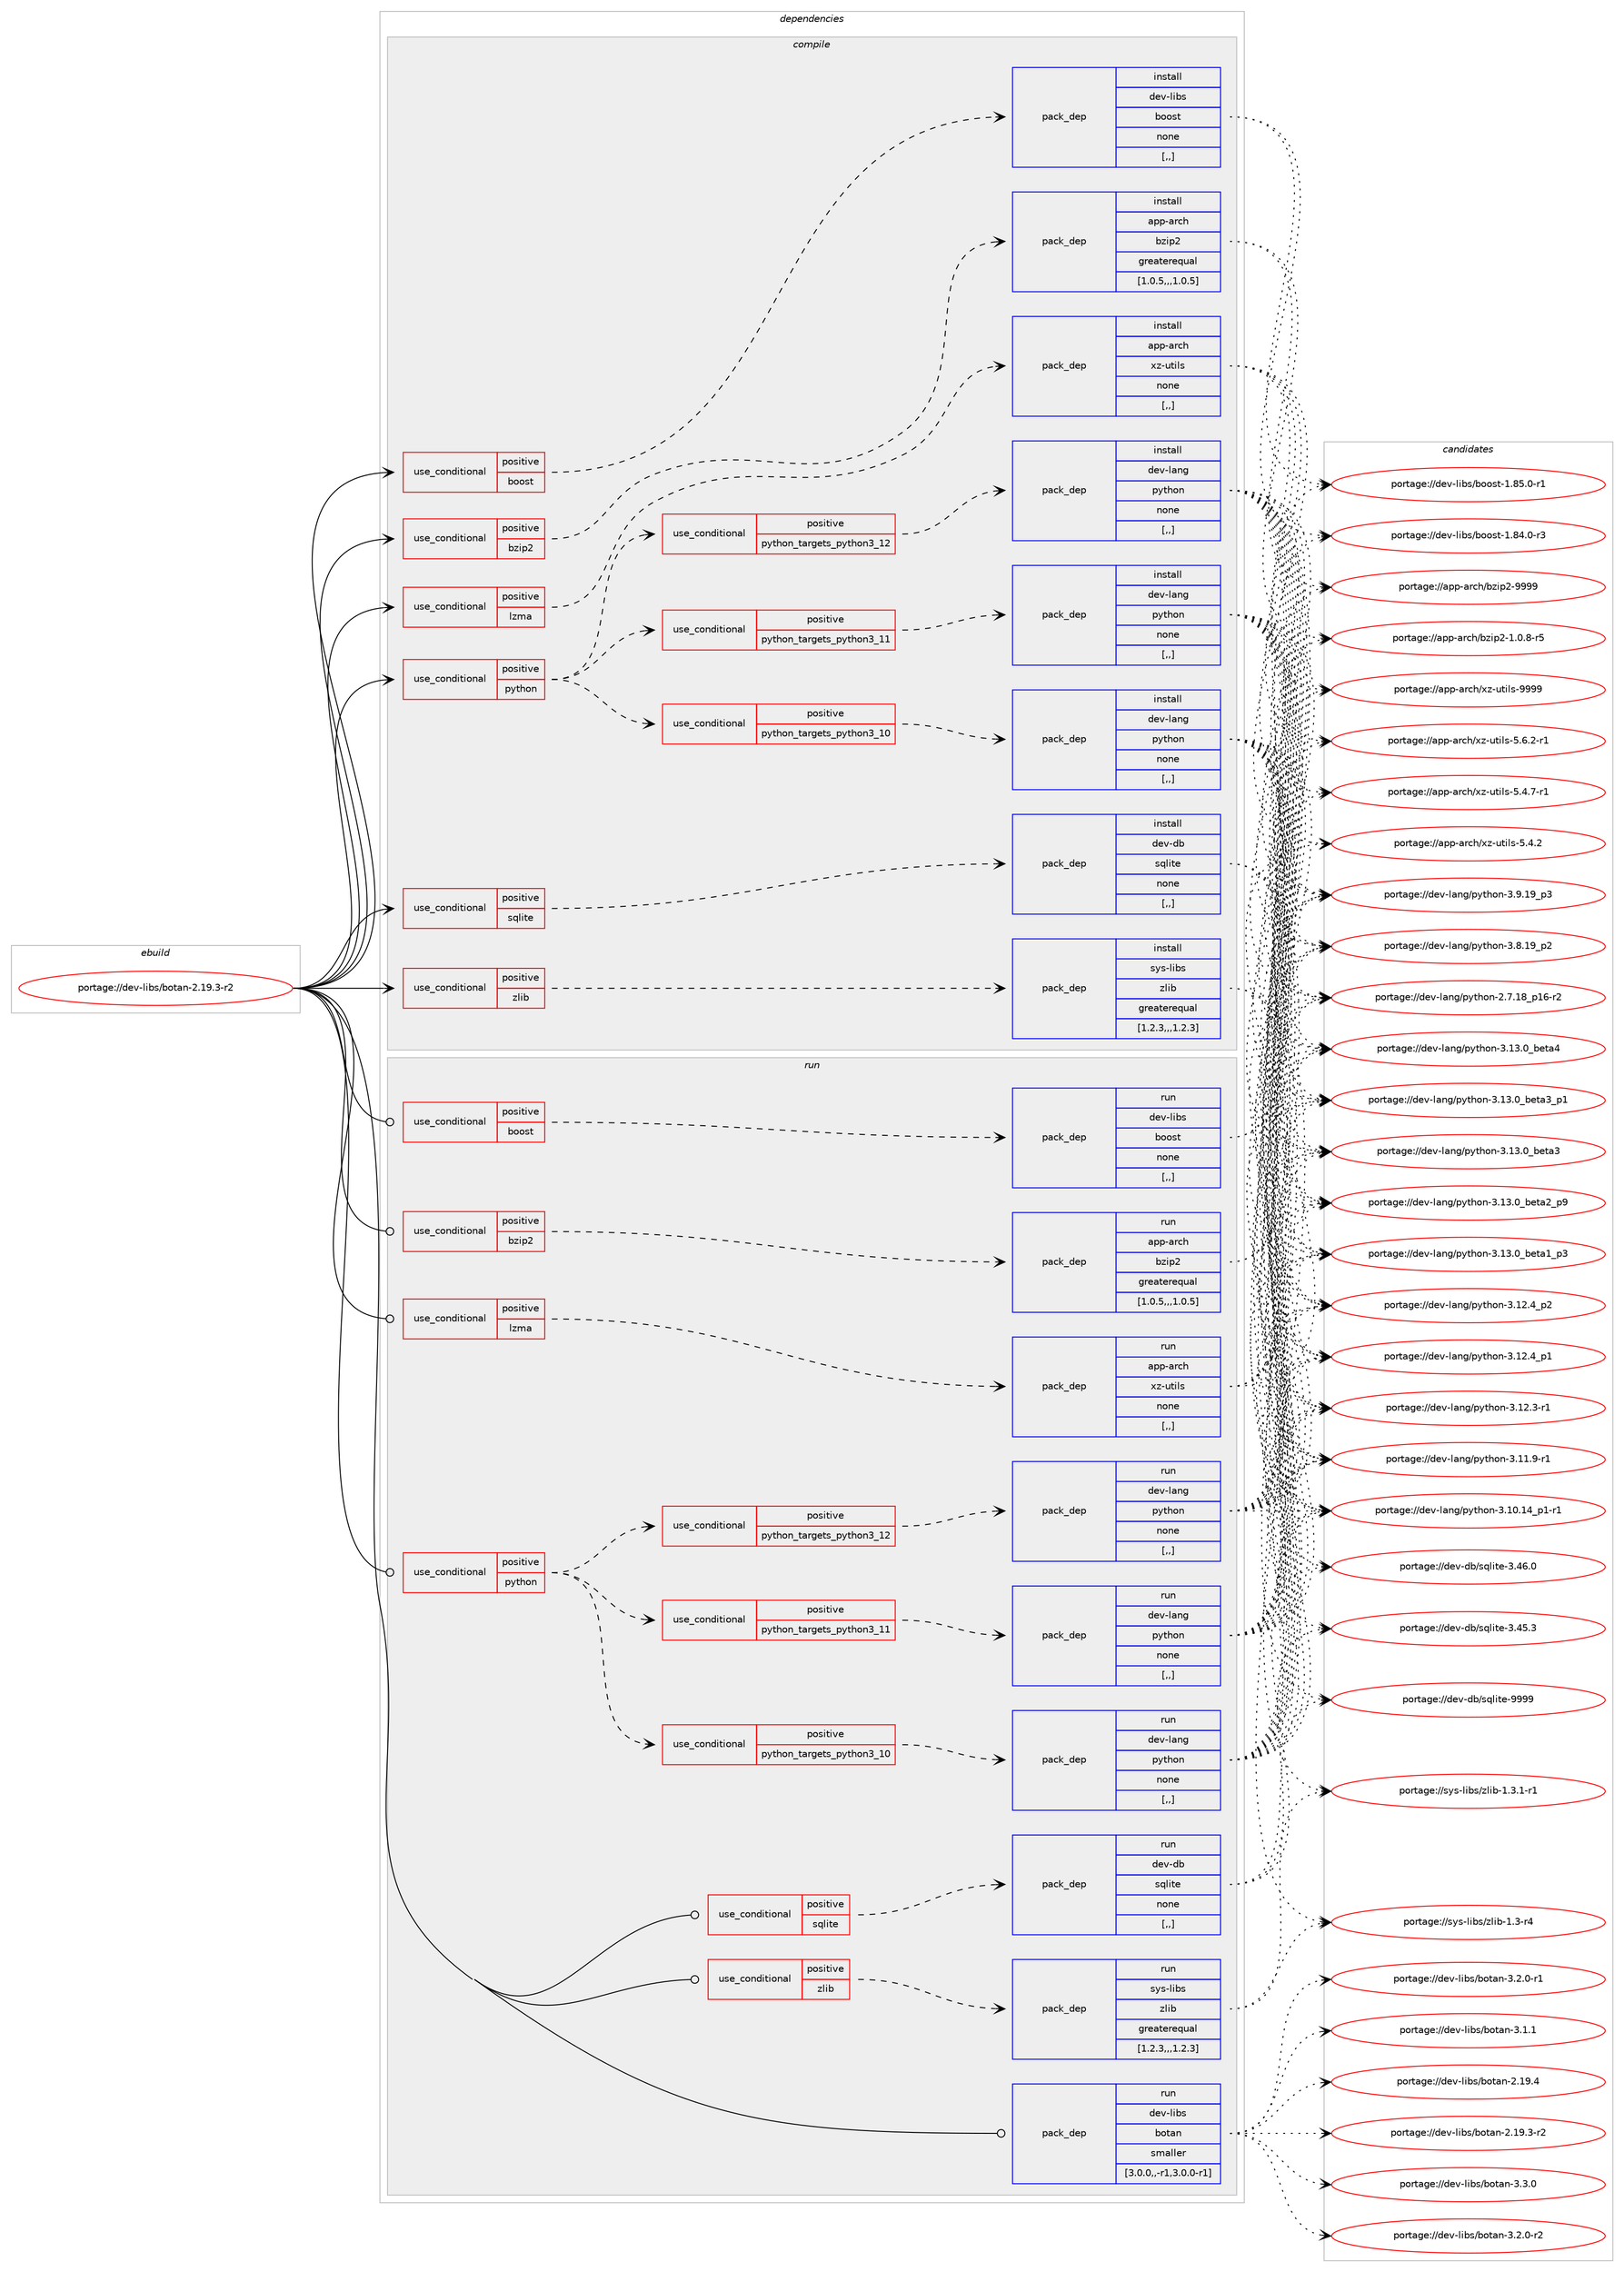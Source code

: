 digraph prolog {

# *************
# Graph options
# *************

newrank=true;
concentrate=true;
compound=true;
graph [rankdir=LR,fontname=Helvetica,fontsize=10,ranksep=1.5];#, ranksep=2.5, nodesep=0.2];
edge  [arrowhead=vee];
node  [fontname=Helvetica,fontsize=10];

# **********
# The ebuild
# **********

subgraph cluster_leftcol {
color=gray;
label=<<i>ebuild</i>>;
id [label="portage://dev-libs/botan-2.19.3-r2", color=red, width=4, href="../dev-libs/botan-2.19.3-r2.svg"];
}

# ****************
# The dependencies
# ****************

subgraph cluster_midcol {
color=gray;
label=<<i>dependencies</i>>;
subgraph cluster_compile {
fillcolor="#eeeeee";
style=filled;
label=<<i>compile</i>>;
subgraph cond26027 {
dependency107268 [label=<<TABLE BORDER="0" CELLBORDER="1" CELLSPACING="0" CELLPADDING="4"><TR><TD ROWSPAN="3" CELLPADDING="10">use_conditional</TD></TR><TR><TD>positive</TD></TR><TR><TD>boost</TD></TR></TABLE>>, shape=none, color=red];
subgraph pack80089 {
dependency107269 [label=<<TABLE BORDER="0" CELLBORDER="1" CELLSPACING="0" CELLPADDING="4" WIDTH="220"><TR><TD ROWSPAN="6" CELLPADDING="30">pack_dep</TD></TR><TR><TD WIDTH="110">install</TD></TR><TR><TD>dev-libs</TD></TR><TR><TD>boost</TD></TR><TR><TD>none</TD></TR><TR><TD>[,,]</TD></TR></TABLE>>, shape=none, color=blue];
}
dependency107268:e -> dependency107269:w [weight=20,style="dashed",arrowhead="vee"];
}
id:e -> dependency107268:w [weight=20,style="solid",arrowhead="vee"];
subgraph cond26028 {
dependency107270 [label=<<TABLE BORDER="0" CELLBORDER="1" CELLSPACING="0" CELLPADDING="4"><TR><TD ROWSPAN="3" CELLPADDING="10">use_conditional</TD></TR><TR><TD>positive</TD></TR><TR><TD>bzip2</TD></TR></TABLE>>, shape=none, color=red];
subgraph pack80090 {
dependency107271 [label=<<TABLE BORDER="0" CELLBORDER="1" CELLSPACING="0" CELLPADDING="4" WIDTH="220"><TR><TD ROWSPAN="6" CELLPADDING="30">pack_dep</TD></TR><TR><TD WIDTH="110">install</TD></TR><TR><TD>app-arch</TD></TR><TR><TD>bzip2</TD></TR><TR><TD>greaterequal</TD></TR><TR><TD>[1.0.5,,,1.0.5]</TD></TR></TABLE>>, shape=none, color=blue];
}
dependency107270:e -> dependency107271:w [weight=20,style="dashed",arrowhead="vee"];
}
id:e -> dependency107270:w [weight=20,style="solid",arrowhead="vee"];
subgraph cond26029 {
dependency107272 [label=<<TABLE BORDER="0" CELLBORDER="1" CELLSPACING="0" CELLPADDING="4"><TR><TD ROWSPAN="3" CELLPADDING="10">use_conditional</TD></TR><TR><TD>positive</TD></TR><TR><TD>lzma</TD></TR></TABLE>>, shape=none, color=red];
subgraph pack80091 {
dependency107273 [label=<<TABLE BORDER="0" CELLBORDER="1" CELLSPACING="0" CELLPADDING="4" WIDTH="220"><TR><TD ROWSPAN="6" CELLPADDING="30">pack_dep</TD></TR><TR><TD WIDTH="110">install</TD></TR><TR><TD>app-arch</TD></TR><TR><TD>xz-utils</TD></TR><TR><TD>none</TD></TR><TR><TD>[,,]</TD></TR></TABLE>>, shape=none, color=blue];
}
dependency107272:e -> dependency107273:w [weight=20,style="dashed",arrowhead="vee"];
}
id:e -> dependency107272:w [weight=20,style="solid",arrowhead="vee"];
subgraph cond26030 {
dependency107274 [label=<<TABLE BORDER="0" CELLBORDER="1" CELLSPACING="0" CELLPADDING="4"><TR><TD ROWSPAN="3" CELLPADDING="10">use_conditional</TD></TR><TR><TD>positive</TD></TR><TR><TD>python</TD></TR></TABLE>>, shape=none, color=red];
subgraph cond26031 {
dependency107275 [label=<<TABLE BORDER="0" CELLBORDER="1" CELLSPACING="0" CELLPADDING="4"><TR><TD ROWSPAN="3" CELLPADDING="10">use_conditional</TD></TR><TR><TD>positive</TD></TR><TR><TD>python_targets_python3_10</TD></TR></TABLE>>, shape=none, color=red];
subgraph pack80092 {
dependency107276 [label=<<TABLE BORDER="0" CELLBORDER="1" CELLSPACING="0" CELLPADDING="4" WIDTH="220"><TR><TD ROWSPAN="6" CELLPADDING="30">pack_dep</TD></TR><TR><TD WIDTH="110">install</TD></TR><TR><TD>dev-lang</TD></TR><TR><TD>python</TD></TR><TR><TD>none</TD></TR><TR><TD>[,,]</TD></TR></TABLE>>, shape=none, color=blue];
}
dependency107275:e -> dependency107276:w [weight=20,style="dashed",arrowhead="vee"];
}
dependency107274:e -> dependency107275:w [weight=20,style="dashed",arrowhead="vee"];
subgraph cond26032 {
dependency107277 [label=<<TABLE BORDER="0" CELLBORDER="1" CELLSPACING="0" CELLPADDING="4"><TR><TD ROWSPAN="3" CELLPADDING="10">use_conditional</TD></TR><TR><TD>positive</TD></TR><TR><TD>python_targets_python3_11</TD></TR></TABLE>>, shape=none, color=red];
subgraph pack80093 {
dependency107278 [label=<<TABLE BORDER="0" CELLBORDER="1" CELLSPACING="0" CELLPADDING="4" WIDTH="220"><TR><TD ROWSPAN="6" CELLPADDING="30">pack_dep</TD></TR><TR><TD WIDTH="110">install</TD></TR><TR><TD>dev-lang</TD></TR><TR><TD>python</TD></TR><TR><TD>none</TD></TR><TR><TD>[,,]</TD></TR></TABLE>>, shape=none, color=blue];
}
dependency107277:e -> dependency107278:w [weight=20,style="dashed",arrowhead="vee"];
}
dependency107274:e -> dependency107277:w [weight=20,style="dashed",arrowhead="vee"];
subgraph cond26033 {
dependency107279 [label=<<TABLE BORDER="0" CELLBORDER="1" CELLSPACING="0" CELLPADDING="4"><TR><TD ROWSPAN="3" CELLPADDING="10">use_conditional</TD></TR><TR><TD>positive</TD></TR><TR><TD>python_targets_python3_12</TD></TR></TABLE>>, shape=none, color=red];
subgraph pack80094 {
dependency107280 [label=<<TABLE BORDER="0" CELLBORDER="1" CELLSPACING="0" CELLPADDING="4" WIDTH="220"><TR><TD ROWSPAN="6" CELLPADDING="30">pack_dep</TD></TR><TR><TD WIDTH="110">install</TD></TR><TR><TD>dev-lang</TD></TR><TR><TD>python</TD></TR><TR><TD>none</TD></TR><TR><TD>[,,]</TD></TR></TABLE>>, shape=none, color=blue];
}
dependency107279:e -> dependency107280:w [weight=20,style="dashed",arrowhead="vee"];
}
dependency107274:e -> dependency107279:w [weight=20,style="dashed",arrowhead="vee"];
}
id:e -> dependency107274:w [weight=20,style="solid",arrowhead="vee"];
subgraph cond26034 {
dependency107281 [label=<<TABLE BORDER="0" CELLBORDER="1" CELLSPACING="0" CELLPADDING="4"><TR><TD ROWSPAN="3" CELLPADDING="10">use_conditional</TD></TR><TR><TD>positive</TD></TR><TR><TD>sqlite</TD></TR></TABLE>>, shape=none, color=red];
subgraph pack80095 {
dependency107282 [label=<<TABLE BORDER="0" CELLBORDER="1" CELLSPACING="0" CELLPADDING="4" WIDTH="220"><TR><TD ROWSPAN="6" CELLPADDING="30">pack_dep</TD></TR><TR><TD WIDTH="110">install</TD></TR><TR><TD>dev-db</TD></TR><TR><TD>sqlite</TD></TR><TR><TD>none</TD></TR><TR><TD>[,,]</TD></TR></TABLE>>, shape=none, color=blue];
}
dependency107281:e -> dependency107282:w [weight=20,style="dashed",arrowhead="vee"];
}
id:e -> dependency107281:w [weight=20,style="solid",arrowhead="vee"];
subgraph cond26035 {
dependency107283 [label=<<TABLE BORDER="0" CELLBORDER="1" CELLSPACING="0" CELLPADDING="4"><TR><TD ROWSPAN="3" CELLPADDING="10">use_conditional</TD></TR><TR><TD>positive</TD></TR><TR><TD>zlib</TD></TR></TABLE>>, shape=none, color=red];
subgraph pack80096 {
dependency107284 [label=<<TABLE BORDER="0" CELLBORDER="1" CELLSPACING="0" CELLPADDING="4" WIDTH="220"><TR><TD ROWSPAN="6" CELLPADDING="30">pack_dep</TD></TR><TR><TD WIDTH="110">install</TD></TR><TR><TD>sys-libs</TD></TR><TR><TD>zlib</TD></TR><TR><TD>greaterequal</TD></TR><TR><TD>[1.2.3,,,1.2.3]</TD></TR></TABLE>>, shape=none, color=blue];
}
dependency107283:e -> dependency107284:w [weight=20,style="dashed",arrowhead="vee"];
}
id:e -> dependency107283:w [weight=20,style="solid",arrowhead="vee"];
}
subgraph cluster_compileandrun {
fillcolor="#eeeeee";
style=filled;
label=<<i>compile and run</i>>;
}
subgraph cluster_run {
fillcolor="#eeeeee";
style=filled;
label=<<i>run</i>>;
subgraph cond26036 {
dependency107285 [label=<<TABLE BORDER="0" CELLBORDER="1" CELLSPACING="0" CELLPADDING="4"><TR><TD ROWSPAN="3" CELLPADDING="10">use_conditional</TD></TR><TR><TD>positive</TD></TR><TR><TD>boost</TD></TR></TABLE>>, shape=none, color=red];
subgraph pack80097 {
dependency107286 [label=<<TABLE BORDER="0" CELLBORDER="1" CELLSPACING="0" CELLPADDING="4" WIDTH="220"><TR><TD ROWSPAN="6" CELLPADDING="30">pack_dep</TD></TR><TR><TD WIDTH="110">run</TD></TR><TR><TD>dev-libs</TD></TR><TR><TD>boost</TD></TR><TR><TD>none</TD></TR><TR><TD>[,,]</TD></TR></TABLE>>, shape=none, color=blue];
}
dependency107285:e -> dependency107286:w [weight=20,style="dashed",arrowhead="vee"];
}
id:e -> dependency107285:w [weight=20,style="solid",arrowhead="odot"];
subgraph cond26037 {
dependency107287 [label=<<TABLE BORDER="0" CELLBORDER="1" CELLSPACING="0" CELLPADDING="4"><TR><TD ROWSPAN="3" CELLPADDING="10">use_conditional</TD></TR><TR><TD>positive</TD></TR><TR><TD>bzip2</TD></TR></TABLE>>, shape=none, color=red];
subgraph pack80098 {
dependency107288 [label=<<TABLE BORDER="0" CELLBORDER="1" CELLSPACING="0" CELLPADDING="4" WIDTH="220"><TR><TD ROWSPAN="6" CELLPADDING="30">pack_dep</TD></TR><TR><TD WIDTH="110">run</TD></TR><TR><TD>app-arch</TD></TR><TR><TD>bzip2</TD></TR><TR><TD>greaterequal</TD></TR><TR><TD>[1.0.5,,,1.0.5]</TD></TR></TABLE>>, shape=none, color=blue];
}
dependency107287:e -> dependency107288:w [weight=20,style="dashed",arrowhead="vee"];
}
id:e -> dependency107287:w [weight=20,style="solid",arrowhead="odot"];
subgraph cond26038 {
dependency107289 [label=<<TABLE BORDER="0" CELLBORDER="1" CELLSPACING="0" CELLPADDING="4"><TR><TD ROWSPAN="3" CELLPADDING="10">use_conditional</TD></TR><TR><TD>positive</TD></TR><TR><TD>lzma</TD></TR></TABLE>>, shape=none, color=red];
subgraph pack80099 {
dependency107290 [label=<<TABLE BORDER="0" CELLBORDER="1" CELLSPACING="0" CELLPADDING="4" WIDTH="220"><TR><TD ROWSPAN="6" CELLPADDING="30">pack_dep</TD></TR><TR><TD WIDTH="110">run</TD></TR><TR><TD>app-arch</TD></TR><TR><TD>xz-utils</TD></TR><TR><TD>none</TD></TR><TR><TD>[,,]</TD></TR></TABLE>>, shape=none, color=blue];
}
dependency107289:e -> dependency107290:w [weight=20,style="dashed",arrowhead="vee"];
}
id:e -> dependency107289:w [weight=20,style="solid",arrowhead="odot"];
subgraph cond26039 {
dependency107291 [label=<<TABLE BORDER="0" CELLBORDER="1" CELLSPACING="0" CELLPADDING="4"><TR><TD ROWSPAN="3" CELLPADDING="10">use_conditional</TD></TR><TR><TD>positive</TD></TR><TR><TD>python</TD></TR></TABLE>>, shape=none, color=red];
subgraph cond26040 {
dependency107292 [label=<<TABLE BORDER="0" CELLBORDER="1" CELLSPACING="0" CELLPADDING="4"><TR><TD ROWSPAN="3" CELLPADDING="10">use_conditional</TD></TR><TR><TD>positive</TD></TR><TR><TD>python_targets_python3_10</TD></TR></TABLE>>, shape=none, color=red];
subgraph pack80100 {
dependency107293 [label=<<TABLE BORDER="0" CELLBORDER="1" CELLSPACING="0" CELLPADDING="4" WIDTH="220"><TR><TD ROWSPAN="6" CELLPADDING="30">pack_dep</TD></TR><TR><TD WIDTH="110">run</TD></TR><TR><TD>dev-lang</TD></TR><TR><TD>python</TD></TR><TR><TD>none</TD></TR><TR><TD>[,,]</TD></TR></TABLE>>, shape=none, color=blue];
}
dependency107292:e -> dependency107293:w [weight=20,style="dashed",arrowhead="vee"];
}
dependency107291:e -> dependency107292:w [weight=20,style="dashed",arrowhead="vee"];
subgraph cond26041 {
dependency107294 [label=<<TABLE BORDER="0" CELLBORDER="1" CELLSPACING="0" CELLPADDING="4"><TR><TD ROWSPAN="3" CELLPADDING="10">use_conditional</TD></TR><TR><TD>positive</TD></TR><TR><TD>python_targets_python3_11</TD></TR></TABLE>>, shape=none, color=red];
subgraph pack80101 {
dependency107295 [label=<<TABLE BORDER="0" CELLBORDER="1" CELLSPACING="0" CELLPADDING="4" WIDTH="220"><TR><TD ROWSPAN="6" CELLPADDING="30">pack_dep</TD></TR><TR><TD WIDTH="110">run</TD></TR><TR><TD>dev-lang</TD></TR><TR><TD>python</TD></TR><TR><TD>none</TD></TR><TR><TD>[,,]</TD></TR></TABLE>>, shape=none, color=blue];
}
dependency107294:e -> dependency107295:w [weight=20,style="dashed",arrowhead="vee"];
}
dependency107291:e -> dependency107294:w [weight=20,style="dashed",arrowhead="vee"];
subgraph cond26042 {
dependency107296 [label=<<TABLE BORDER="0" CELLBORDER="1" CELLSPACING="0" CELLPADDING="4"><TR><TD ROWSPAN="3" CELLPADDING="10">use_conditional</TD></TR><TR><TD>positive</TD></TR><TR><TD>python_targets_python3_12</TD></TR></TABLE>>, shape=none, color=red];
subgraph pack80102 {
dependency107297 [label=<<TABLE BORDER="0" CELLBORDER="1" CELLSPACING="0" CELLPADDING="4" WIDTH="220"><TR><TD ROWSPAN="6" CELLPADDING="30">pack_dep</TD></TR><TR><TD WIDTH="110">run</TD></TR><TR><TD>dev-lang</TD></TR><TR><TD>python</TD></TR><TR><TD>none</TD></TR><TR><TD>[,,]</TD></TR></TABLE>>, shape=none, color=blue];
}
dependency107296:e -> dependency107297:w [weight=20,style="dashed",arrowhead="vee"];
}
dependency107291:e -> dependency107296:w [weight=20,style="dashed",arrowhead="vee"];
}
id:e -> dependency107291:w [weight=20,style="solid",arrowhead="odot"];
subgraph cond26043 {
dependency107298 [label=<<TABLE BORDER="0" CELLBORDER="1" CELLSPACING="0" CELLPADDING="4"><TR><TD ROWSPAN="3" CELLPADDING="10">use_conditional</TD></TR><TR><TD>positive</TD></TR><TR><TD>sqlite</TD></TR></TABLE>>, shape=none, color=red];
subgraph pack80103 {
dependency107299 [label=<<TABLE BORDER="0" CELLBORDER="1" CELLSPACING="0" CELLPADDING="4" WIDTH="220"><TR><TD ROWSPAN="6" CELLPADDING="30">pack_dep</TD></TR><TR><TD WIDTH="110">run</TD></TR><TR><TD>dev-db</TD></TR><TR><TD>sqlite</TD></TR><TR><TD>none</TD></TR><TR><TD>[,,]</TD></TR></TABLE>>, shape=none, color=blue];
}
dependency107298:e -> dependency107299:w [weight=20,style="dashed",arrowhead="vee"];
}
id:e -> dependency107298:w [weight=20,style="solid",arrowhead="odot"];
subgraph cond26044 {
dependency107300 [label=<<TABLE BORDER="0" CELLBORDER="1" CELLSPACING="0" CELLPADDING="4"><TR><TD ROWSPAN="3" CELLPADDING="10">use_conditional</TD></TR><TR><TD>positive</TD></TR><TR><TD>zlib</TD></TR></TABLE>>, shape=none, color=red];
subgraph pack80104 {
dependency107301 [label=<<TABLE BORDER="0" CELLBORDER="1" CELLSPACING="0" CELLPADDING="4" WIDTH="220"><TR><TD ROWSPAN="6" CELLPADDING="30">pack_dep</TD></TR><TR><TD WIDTH="110">run</TD></TR><TR><TD>sys-libs</TD></TR><TR><TD>zlib</TD></TR><TR><TD>greaterequal</TD></TR><TR><TD>[1.2.3,,,1.2.3]</TD></TR></TABLE>>, shape=none, color=blue];
}
dependency107300:e -> dependency107301:w [weight=20,style="dashed",arrowhead="vee"];
}
id:e -> dependency107300:w [weight=20,style="solid",arrowhead="odot"];
subgraph pack80105 {
dependency107302 [label=<<TABLE BORDER="0" CELLBORDER="1" CELLSPACING="0" CELLPADDING="4" WIDTH="220"><TR><TD ROWSPAN="6" CELLPADDING="30">pack_dep</TD></TR><TR><TD WIDTH="110">run</TD></TR><TR><TD>dev-libs</TD></TR><TR><TD>botan</TD></TR><TR><TD>smaller</TD></TR><TR><TD>[3.0.0,,-r1,3.0.0-r1]</TD></TR></TABLE>>, shape=none, color=blue];
}
id:e -> dependency107302:w [weight=20,style="solid",arrowhead="odot"];
}
}

# **************
# The candidates
# **************

subgraph cluster_choices {
rank=same;
color=gray;
label=<<i>candidates</i>>;

subgraph choice80089 {
color=black;
nodesep=1;
choice10010111845108105981154798111111115116454946565346484511449 [label="portage://dev-libs/boost-1.85.0-r1", color=red, width=4,href="../dev-libs/boost-1.85.0-r1.svg"];
choice10010111845108105981154798111111115116454946565246484511451 [label="portage://dev-libs/boost-1.84.0-r3", color=red, width=4,href="../dev-libs/boost-1.84.0-r3.svg"];
dependency107269:e -> choice10010111845108105981154798111111115116454946565346484511449:w [style=dotted,weight="100"];
dependency107269:e -> choice10010111845108105981154798111111115116454946565246484511451:w [style=dotted,weight="100"];
}
subgraph choice80090 {
color=black;
nodesep=1;
choice971121124597114991044798122105112504557575757 [label="portage://app-arch/bzip2-9999", color=red, width=4,href="../app-arch/bzip2-9999.svg"];
choice971121124597114991044798122105112504549464846564511453 [label="portage://app-arch/bzip2-1.0.8-r5", color=red, width=4,href="../app-arch/bzip2-1.0.8-r5.svg"];
dependency107271:e -> choice971121124597114991044798122105112504557575757:w [style=dotted,weight="100"];
dependency107271:e -> choice971121124597114991044798122105112504549464846564511453:w [style=dotted,weight="100"];
}
subgraph choice80091 {
color=black;
nodesep=1;
choice9711211245971149910447120122451171161051081154557575757 [label="portage://app-arch/xz-utils-9999", color=red, width=4,href="../app-arch/xz-utils-9999.svg"];
choice9711211245971149910447120122451171161051081154553465446504511449 [label="portage://app-arch/xz-utils-5.6.2-r1", color=red, width=4,href="../app-arch/xz-utils-5.6.2-r1.svg"];
choice9711211245971149910447120122451171161051081154553465246554511449 [label="portage://app-arch/xz-utils-5.4.7-r1", color=red, width=4,href="../app-arch/xz-utils-5.4.7-r1.svg"];
choice971121124597114991044712012245117116105108115455346524650 [label="portage://app-arch/xz-utils-5.4.2", color=red, width=4,href="../app-arch/xz-utils-5.4.2.svg"];
dependency107273:e -> choice9711211245971149910447120122451171161051081154557575757:w [style=dotted,weight="100"];
dependency107273:e -> choice9711211245971149910447120122451171161051081154553465446504511449:w [style=dotted,weight="100"];
dependency107273:e -> choice9711211245971149910447120122451171161051081154553465246554511449:w [style=dotted,weight="100"];
dependency107273:e -> choice971121124597114991044712012245117116105108115455346524650:w [style=dotted,weight="100"];
}
subgraph choice80092 {
color=black;
nodesep=1;
choice1001011184510897110103471121211161041111104551464951464895981011169752 [label="portage://dev-lang/python-3.13.0_beta4", color=red, width=4,href="../dev-lang/python-3.13.0_beta4.svg"];
choice10010111845108971101034711212111610411111045514649514648959810111697519511249 [label="portage://dev-lang/python-3.13.0_beta3_p1", color=red, width=4,href="../dev-lang/python-3.13.0_beta3_p1.svg"];
choice1001011184510897110103471121211161041111104551464951464895981011169751 [label="portage://dev-lang/python-3.13.0_beta3", color=red, width=4,href="../dev-lang/python-3.13.0_beta3.svg"];
choice10010111845108971101034711212111610411111045514649514648959810111697509511257 [label="portage://dev-lang/python-3.13.0_beta2_p9", color=red, width=4,href="../dev-lang/python-3.13.0_beta2_p9.svg"];
choice10010111845108971101034711212111610411111045514649514648959810111697499511251 [label="portage://dev-lang/python-3.13.0_beta1_p3", color=red, width=4,href="../dev-lang/python-3.13.0_beta1_p3.svg"];
choice100101118451089711010347112121116104111110455146495046529511250 [label="portage://dev-lang/python-3.12.4_p2", color=red, width=4,href="../dev-lang/python-3.12.4_p2.svg"];
choice100101118451089711010347112121116104111110455146495046529511249 [label="portage://dev-lang/python-3.12.4_p1", color=red, width=4,href="../dev-lang/python-3.12.4_p1.svg"];
choice100101118451089711010347112121116104111110455146495046514511449 [label="portage://dev-lang/python-3.12.3-r1", color=red, width=4,href="../dev-lang/python-3.12.3-r1.svg"];
choice100101118451089711010347112121116104111110455146494946574511449 [label="portage://dev-lang/python-3.11.9-r1", color=red, width=4,href="../dev-lang/python-3.11.9-r1.svg"];
choice100101118451089711010347112121116104111110455146494846495295112494511449 [label="portage://dev-lang/python-3.10.14_p1-r1", color=red, width=4,href="../dev-lang/python-3.10.14_p1-r1.svg"];
choice100101118451089711010347112121116104111110455146574649579511251 [label="portage://dev-lang/python-3.9.19_p3", color=red, width=4,href="../dev-lang/python-3.9.19_p3.svg"];
choice100101118451089711010347112121116104111110455146564649579511250 [label="portage://dev-lang/python-3.8.19_p2", color=red, width=4,href="../dev-lang/python-3.8.19_p2.svg"];
choice100101118451089711010347112121116104111110455046554649569511249544511450 [label="portage://dev-lang/python-2.7.18_p16-r2", color=red, width=4,href="../dev-lang/python-2.7.18_p16-r2.svg"];
dependency107276:e -> choice1001011184510897110103471121211161041111104551464951464895981011169752:w [style=dotted,weight="100"];
dependency107276:e -> choice10010111845108971101034711212111610411111045514649514648959810111697519511249:w [style=dotted,weight="100"];
dependency107276:e -> choice1001011184510897110103471121211161041111104551464951464895981011169751:w [style=dotted,weight="100"];
dependency107276:e -> choice10010111845108971101034711212111610411111045514649514648959810111697509511257:w [style=dotted,weight="100"];
dependency107276:e -> choice10010111845108971101034711212111610411111045514649514648959810111697499511251:w [style=dotted,weight="100"];
dependency107276:e -> choice100101118451089711010347112121116104111110455146495046529511250:w [style=dotted,weight="100"];
dependency107276:e -> choice100101118451089711010347112121116104111110455146495046529511249:w [style=dotted,weight="100"];
dependency107276:e -> choice100101118451089711010347112121116104111110455146495046514511449:w [style=dotted,weight="100"];
dependency107276:e -> choice100101118451089711010347112121116104111110455146494946574511449:w [style=dotted,weight="100"];
dependency107276:e -> choice100101118451089711010347112121116104111110455146494846495295112494511449:w [style=dotted,weight="100"];
dependency107276:e -> choice100101118451089711010347112121116104111110455146574649579511251:w [style=dotted,weight="100"];
dependency107276:e -> choice100101118451089711010347112121116104111110455146564649579511250:w [style=dotted,weight="100"];
dependency107276:e -> choice100101118451089711010347112121116104111110455046554649569511249544511450:w [style=dotted,weight="100"];
}
subgraph choice80093 {
color=black;
nodesep=1;
choice1001011184510897110103471121211161041111104551464951464895981011169752 [label="portage://dev-lang/python-3.13.0_beta4", color=red, width=4,href="../dev-lang/python-3.13.0_beta4.svg"];
choice10010111845108971101034711212111610411111045514649514648959810111697519511249 [label="portage://dev-lang/python-3.13.0_beta3_p1", color=red, width=4,href="../dev-lang/python-3.13.0_beta3_p1.svg"];
choice1001011184510897110103471121211161041111104551464951464895981011169751 [label="portage://dev-lang/python-3.13.0_beta3", color=red, width=4,href="../dev-lang/python-3.13.0_beta3.svg"];
choice10010111845108971101034711212111610411111045514649514648959810111697509511257 [label="portage://dev-lang/python-3.13.0_beta2_p9", color=red, width=4,href="../dev-lang/python-3.13.0_beta2_p9.svg"];
choice10010111845108971101034711212111610411111045514649514648959810111697499511251 [label="portage://dev-lang/python-3.13.0_beta1_p3", color=red, width=4,href="../dev-lang/python-3.13.0_beta1_p3.svg"];
choice100101118451089711010347112121116104111110455146495046529511250 [label="portage://dev-lang/python-3.12.4_p2", color=red, width=4,href="../dev-lang/python-3.12.4_p2.svg"];
choice100101118451089711010347112121116104111110455146495046529511249 [label="portage://dev-lang/python-3.12.4_p1", color=red, width=4,href="../dev-lang/python-3.12.4_p1.svg"];
choice100101118451089711010347112121116104111110455146495046514511449 [label="portage://dev-lang/python-3.12.3-r1", color=red, width=4,href="../dev-lang/python-3.12.3-r1.svg"];
choice100101118451089711010347112121116104111110455146494946574511449 [label="portage://dev-lang/python-3.11.9-r1", color=red, width=4,href="../dev-lang/python-3.11.9-r1.svg"];
choice100101118451089711010347112121116104111110455146494846495295112494511449 [label="portage://dev-lang/python-3.10.14_p1-r1", color=red, width=4,href="../dev-lang/python-3.10.14_p1-r1.svg"];
choice100101118451089711010347112121116104111110455146574649579511251 [label="portage://dev-lang/python-3.9.19_p3", color=red, width=4,href="../dev-lang/python-3.9.19_p3.svg"];
choice100101118451089711010347112121116104111110455146564649579511250 [label="portage://dev-lang/python-3.8.19_p2", color=red, width=4,href="../dev-lang/python-3.8.19_p2.svg"];
choice100101118451089711010347112121116104111110455046554649569511249544511450 [label="portage://dev-lang/python-2.7.18_p16-r2", color=red, width=4,href="../dev-lang/python-2.7.18_p16-r2.svg"];
dependency107278:e -> choice1001011184510897110103471121211161041111104551464951464895981011169752:w [style=dotted,weight="100"];
dependency107278:e -> choice10010111845108971101034711212111610411111045514649514648959810111697519511249:w [style=dotted,weight="100"];
dependency107278:e -> choice1001011184510897110103471121211161041111104551464951464895981011169751:w [style=dotted,weight="100"];
dependency107278:e -> choice10010111845108971101034711212111610411111045514649514648959810111697509511257:w [style=dotted,weight="100"];
dependency107278:e -> choice10010111845108971101034711212111610411111045514649514648959810111697499511251:w [style=dotted,weight="100"];
dependency107278:e -> choice100101118451089711010347112121116104111110455146495046529511250:w [style=dotted,weight="100"];
dependency107278:e -> choice100101118451089711010347112121116104111110455146495046529511249:w [style=dotted,weight="100"];
dependency107278:e -> choice100101118451089711010347112121116104111110455146495046514511449:w [style=dotted,weight="100"];
dependency107278:e -> choice100101118451089711010347112121116104111110455146494946574511449:w [style=dotted,weight="100"];
dependency107278:e -> choice100101118451089711010347112121116104111110455146494846495295112494511449:w [style=dotted,weight="100"];
dependency107278:e -> choice100101118451089711010347112121116104111110455146574649579511251:w [style=dotted,weight="100"];
dependency107278:e -> choice100101118451089711010347112121116104111110455146564649579511250:w [style=dotted,weight="100"];
dependency107278:e -> choice100101118451089711010347112121116104111110455046554649569511249544511450:w [style=dotted,weight="100"];
}
subgraph choice80094 {
color=black;
nodesep=1;
choice1001011184510897110103471121211161041111104551464951464895981011169752 [label="portage://dev-lang/python-3.13.0_beta4", color=red, width=4,href="../dev-lang/python-3.13.0_beta4.svg"];
choice10010111845108971101034711212111610411111045514649514648959810111697519511249 [label="portage://dev-lang/python-3.13.0_beta3_p1", color=red, width=4,href="../dev-lang/python-3.13.0_beta3_p1.svg"];
choice1001011184510897110103471121211161041111104551464951464895981011169751 [label="portage://dev-lang/python-3.13.0_beta3", color=red, width=4,href="../dev-lang/python-3.13.0_beta3.svg"];
choice10010111845108971101034711212111610411111045514649514648959810111697509511257 [label="portage://dev-lang/python-3.13.0_beta2_p9", color=red, width=4,href="../dev-lang/python-3.13.0_beta2_p9.svg"];
choice10010111845108971101034711212111610411111045514649514648959810111697499511251 [label="portage://dev-lang/python-3.13.0_beta1_p3", color=red, width=4,href="../dev-lang/python-3.13.0_beta1_p3.svg"];
choice100101118451089711010347112121116104111110455146495046529511250 [label="portage://dev-lang/python-3.12.4_p2", color=red, width=4,href="../dev-lang/python-3.12.4_p2.svg"];
choice100101118451089711010347112121116104111110455146495046529511249 [label="portage://dev-lang/python-3.12.4_p1", color=red, width=4,href="../dev-lang/python-3.12.4_p1.svg"];
choice100101118451089711010347112121116104111110455146495046514511449 [label="portage://dev-lang/python-3.12.3-r1", color=red, width=4,href="../dev-lang/python-3.12.3-r1.svg"];
choice100101118451089711010347112121116104111110455146494946574511449 [label="portage://dev-lang/python-3.11.9-r1", color=red, width=4,href="../dev-lang/python-3.11.9-r1.svg"];
choice100101118451089711010347112121116104111110455146494846495295112494511449 [label="portage://dev-lang/python-3.10.14_p1-r1", color=red, width=4,href="../dev-lang/python-3.10.14_p1-r1.svg"];
choice100101118451089711010347112121116104111110455146574649579511251 [label="portage://dev-lang/python-3.9.19_p3", color=red, width=4,href="../dev-lang/python-3.9.19_p3.svg"];
choice100101118451089711010347112121116104111110455146564649579511250 [label="portage://dev-lang/python-3.8.19_p2", color=red, width=4,href="../dev-lang/python-3.8.19_p2.svg"];
choice100101118451089711010347112121116104111110455046554649569511249544511450 [label="portage://dev-lang/python-2.7.18_p16-r2", color=red, width=4,href="../dev-lang/python-2.7.18_p16-r2.svg"];
dependency107280:e -> choice1001011184510897110103471121211161041111104551464951464895981011169752:w [style=dotted,weight="100"];
dependency107280:e -> choice10010111845108971101034711212111610411111045514649514648959810111697519511249:w [style=dotted,weight="100"];
dependency107280:e -> choice1001011184510897110103471121211161041111104551464951464895981011169751:w [style=dotted,weight="100"];
dependency107280:e -> choice10010111845108971101034711212111610411111045514649514648959810111697509511257:w [style=dotted,weight="100"];
dependency107280:e -> choice10010111845108971101034711212111610411111045514649514648959810111697499511251:w [style=dotted,weight="100"];
dependency107280:e -> choice100101118451089711010347112121116104111110455146495046529511250:w [style=dotted,weight="100"];
dependency107280:e -> choice100101118451089711010347112121116104111110455146495046529511249:w [style=dotted,weight="100"];
dependency107280:e -> choice100101118451089711010347112121116104111110455146495046514511449:w [style=dotted,weight="100"];
dependency107280:e -> choice100101118451089711010347112121116104111110455146494946574511449:w [style=dotted,weight="100"];
dependency107280:e -> choice100101118451089711010347112121116104111110455146494846495295112494511449:w [style=dotted,weight="100"];
dependency107280:e -> choice100101118451089711010347112121116104111110455146574649579511251:w [style=dotted,weight="100"];
dependency107280:e -> choice100101118451089711010347112121116104111110455146564649579511250:w [style=dotted,weight="100"];
dependency107280:e -> choice100101118451089711010347112121116104111110455046554649569511249544511450:w [style=dotted,weight="100"];
}
subgraph choice80095 {
color=black;
nodesep=1;
choice1001011184510098471151131081051161014557575757 [label="portage://dev-db/sqlite-9999", color=red, width=4,href="../dev-db/sqlite-9999.svg"];
choice10010111845100984711511310810511610145514652544648 [label="portage://dev-db/sqlite-3.46.0", color=red, width=4,href="../dev-db/sqlite-3.46.0.svg"];
choice10010111845100984711511310810511610145514652534651 [label="portage://dev-db/sqlite-3.45.3", color=red, width=4,href="../dev-db/sqlite-3.45.3.svg"];
dependency107282:e -> choice1001011184510098471151131081051161014557575757:w [style=dotted,weight="100"];
dependency107282:e -> choice10010111845100984711511310810511610145514652544648:w [style=dotted,weight="100"];
dependency107282:e -> choice10010111845100984711511310810511610145514652534651:w [style=dotted,weight="100"];
}
subgraph choice80096 {
color=black;
nodesep=1;
choice115121115451081059811547122108105984549465146494511449 [label="portage://sys-libs/zlib-1.3.1-r1", color=red, width=4,href="../sys-libs/zlib-1.3.1-r1.svg"];
choice11512111545108105981154712210810598454946514511452 [label="portage://sys-libs/zlib-1.3-r4", color=red, width=4,href="../sys-libs/zlib-1.3-r4.svg"];
dependency107284:e -> choice115121115451081059811547122108105984549465146494511449:w [style=dotted,weight="100"];
dependency107284:e -> choice11512111545108105981154712210810598454946514511452:w [style=dotted,weight="100"];
}
subgraph choice80097 {
color=black;
nodesep=1;
choice10010111845108105981154798111111115116454946565346484511449 [label="portage://dev-libs/boost-1.85.0-r1", color=red, width=4,href="../dev-libs/boost-1.85.0-r1.svg"];
choice10010111845108105981154798111111115116454946565246484511451 [label="portage://dev-libs/boost-1.84.0-r3", color=red, width=4,href="../dev-libs/boost-1.84.0-r3.svg"];
dependency107286:e -> choice10010111845108105981154798111111115116454946565346484511449:w [style=dotted,weight="100"];
dependency107286:e -> choice10010111845108105981154798111111115116454946565246484511451:w [style=dotted,weight="100"];
}
subgraph choice80098 {
color=black;
nodesep=1;
choice971121124597114991044798122105112504557575757 [label="portage://app-arch/bzip2-9999", color=red, width=4,href="../app-arch/bzip2-9999.svg"];
choice971121124597114991044798122105112504549464846564511453 [label="portage://app-arch/bzip2-1.0.8-r5", color=red, width=4,href="../app-arch/bzip2-1.0.8-r5.svg"];
dependency107288:e -> choice971121124597114991044798122105112504557575757:w [style=dotted,weight="100"];
dependency107288:e -> choice971121124597114991044798122105112504549464846564511453:w [style=dotted,weight="100"];
}
subgraph choice80099 {
color=black;
nodesep=1;
choice9711211245971149910447120122451171161051081154557575757 [label="portage://app-arch/xz-utils-9999", color=red, width=4,href="../app-arch/xz-utils-9999.svg"];
choice9711211245971149910447120122451171161051081154553465446504511449 [label="portage://app-arch/xz-utils-5.6.2-r1", color=red, width=4,href="../app-arch/xz-utils-5.6.2-r1.svg"];
choice9711211245971149910447120122451171161051081154553465246554511449 [label="portage://app-arch/xz-utils-5.4.7-r1", color=red, width=4,href="../app-arch/xz-utils-5.4.7-r1.svg"];
choice971121124597114991044712012245117116105108115455346524650 [label="portage://app-arch/xz-utils-5.4.2", color=red, width=4,href="../app-arch/xz-utils-5.4.2.svg"];
dependency107290:e -> choice9711211245971149910447120122451171161051081154557575757:w [style=dotted,weight="100"];
dependency107290:e -> choice9711211245971149910447120122451171161051081154553465446504511449:w [style=dotted,weight="100"];
dependency107290:e -> choice9711211245971149910447120122451171161051081154553465246554511449:w [style=dotted,weight="100"];
dependency107290:e -> choice971121124597114991044712012245117116105108115455346524650:w [style=dotted,weight="100"];
}
subgraph choice80100 {
color=black;
nodesep=1;
choice1001011184510897110103471121211161041111104551464951464895981011169752 [label="portage://dev-lang/python-3.13.0_beta4", color=red, width=4,href="../dev-lang/python-3.13.0_beta4.svg"];
choice10010111845108971101034711212111610411111045514649514648959810111697519511249 [label="portage://dev-lang/python-3.13.0_beta3_p1", color=red, width=4,href="../dev-lang/python-3.13.0_beta3_p1.svg"];
choice1001011184510897110103471121211161041111104551464951464895981011169751 [label="portage://dev-lang/python-3.13.0_beta3", color=red, width=4,href="../dev-lang/python-3.13.0_beta3.svg"];
choice10010111845108971101034711212111610411111045514649514648959810111697509511257 [label="portage://dev-lang/python-3.13.0_beta2_p9", color=red, width=4,href="../dev-lang/python-3.13.0_beta2_p9.svg"];
choice10010111845108971101034711212111610411111045514649514648959810111697499511251 [label="portage://dev-lang/python-3.13.0_beta1_p3", color=red, width=4,href="../dev-lang/python-3.13.0_beta1_p3.svg"];
choice100101118451089711010347112121116104111110455146495046529511250 [label="portage://dev-lang/python-3.12.4_p2", color=red, width=4,href="../dev-lang/python-3.12.4_p2.svg"];
choice100101118451089711010347112121116104111110455146495046529511249 [label="portage://dev-lang/python-3.12.4_p1", color=red, width=4,href="../dev-lang/python-3.12.4_p1.svg"];
choice100101118451089711010347112121116104111110455146495046514511449 [label="portage://dev-lang/python-3.12.3-r1", color=red, width=4,href="../dev-lang/python-3.12.3-r1.svg"];
choice100101118451089711010347112121116104111110455146494946574511449 [label="portage://dev-lang/python-3.11.9-r1", color=red, width=4,href="../dev-lang/python-3.11.9-r1.svg"];
choice100101118451089711010347112121116104111110455146494846495295112494511449 [label="portage://dev-lang/python-3.10.14_p1-r1", color=red, width=4,href="../dev-lang/python-3.10.14_p1-r1.svg"];
choice100101118451089711010347112121116104111110455146574649579511251 [label="portage://dev-lang/python-3.9.19_p3", color=red, width=4,href="../dev-lang/python-3.9.19_p3.svg"];
choice100101118451089711010347112121116104111110455146564649579511250 [label="portage://dev-lang/python-3.8.19_p2", color=red, width=4,href="../dev-lang/python-3.8.19_p2.svg"];
choice100101118451089711010347112121116104111110455046554649569511249544511450 [label="portage://dev-lang/python-2.7.18_p16-r2", color=red, width=4,href="../dev-lang/python-2.7.18_p16-r2.svg"];
dependency107293:e -> choice1001011184510897110103471121211161041111104551464951464895981011169752:w [style=dotted,weight="100"];
dependency107293:e -> choice10010111845108971101034711212111610411111045514649514648959810111697519511249:w [style=dotted,weight="100"];
dependency107293:e -> choice1001011184510897110103471121211161041111104551464951464895981011169751:w [style=dotted,weight="100"];
dependency107293:e -> choice10010111845108971101034711212111610411111045514649514648959810111697509511257:w [style=dotted,weight="100"];
dependency107293:e -> choice10010111845108971101034711212111610411111045514649514648959810111697499511251:w [style=dotted,weight="100"];
dependency107293:e -> choice100101118451089711010347112121116104111110455146495046529511250:w [style=dotted,weight="100"];
dependency107293:e -> choice100101118451089711010347112121116104111110455146495046529511249:w [style=dotted,weight="100"];
dependency107293:e -> choice100101118451089711010347112121116104111110455146495046514511449:w [style=dotted,weight="100"];
dependency107293:e -> choice100101118451089711010347112121116104111110455146494946574511449:w [style=dotted,weight="100"];
dependency107293:e -> choice100101118451089711010347112121116104111110455146494846495295112494511449:w [style=dotted,weight="100"];
dependency107293:e -> choice100101118451089711010347112121116104111110455146574649579511251:w [style=dotted,weight="100"];
dependency107293:e -> choice100101118451089711010347112121116104111110455146564649579511250:w [style=dotted,weight="100"];
dependency107293:e -> choice100101118451089711010347112121116104111110455046554649569511249544511450:w [style=dotted,weight="100"];
}
subgraph choice80101 {
color=black;
nodesep=1;
choice1001011184510897110103471121211161041111104551464951464895981011169752 [label="portage://dev-lang/python-3.13.0_beta4", color=red, width=4,href="../dev-lang/python-3.13.0_beta4.svg"];
choice10010111845108971101034711212111610411111045514649514648959810111697519511249 [label="portage://dev-lang/python-3.13.0_beta3_p1", color=red, width=4,href="../dev-lang/python-3.13.0_beta3_p1.svg"];
choice1001011184510897110103471121211161041111104551464951464895981011169751 [label="portage://dev-lang/python-3.13.0_beta3", color=red, width=4,href="../dev-lang/python-3.13.0_beta3.svg"];
choice10010111845108971101034711212111610411111045514649514648959810111697509511257 [label="portage://dev-lang/python-3.13.0_beta2_p9", color=red, width=4,href="../dev-lang/python-3.13.0_beta2_p9.svg"];
choice10010111845108971101034711212111610411111045514649514648959810111697499511251 [label="portage://dev-lang/python-3.13.0_beta1_p3", color=red, width=4,href="../dev-lang/python-3.13.0_beta1_p3.svg"];
choice100101118451089711010347112121116104111110455146495046529511250 [label="portage://dev-lang/python-3.12.4_p2", color=red, width=4,href="../dev-lang/python-3.12.4_p2.svg"];
choice100101118451089711010347112121116104111110455146495046529511249 [label="portage://dev-lang/python-3.12.4_p1", color=red, width=4,href="../dev-lang/python-3.12.4_p1.svg"];
choice100101118451089711010347112121116104111110455146495046514511449 [label="portage://dev-lang/python-3.12.3-r1", color=red, width=4,href="../dev-lang/python-3.12.3-r1.svg"];
choice100101118451089711010347112121116104111110455146494946574511449 [label="portage://dev-lang/python-3.11.9-r1", color=red, width=4,href="../dev-lang/python-3.11.9-r1.svg"];
choice100101118451089711010347112121116104111110455146494846495295112494511449 [label="portage://dev-lang/python-3.10.14_p1-r1", color=red, width=4,href="../dev-lang/python-3.10.14_p1-r1.svg"];
choice100101118451089711010347112121116104111110455146574649579511251 [label="portage://dev-lang/python-3.9.19_p3", color=red, width=4,href="../dev-lang/python-3.9.19_p3.svg"];
choice100101118451089711010347112121116104111110455146564649579511250 [label="portage://dev-lang/python-3.8.19_p2", color=red, width=4,href="../dev-lang/python-3.8.19_p2.svg"];
choice100101118451089711010347112121116104111110455046554649569511249544511450 [label="portage://dev-lang/python-2.7.18_p16-r2", color=red, width=4,href="../dev-lang/python-2.7.18_p16-r2.svg"];
dependency107295:e -> choice1001011184510897110103471121211161041111104551464951464895981011169752:w [style=dotted,weight="100"];
dependency107295:e -> choice10010111845108971101034711212111610411111045514649514648959810111697519511249:w [style=dotted,weight="100"];
dependency107295:e -> choice1001011184510897110103471121211161041111104551464951464895981011169751:w [style=dotted,weight="100"];
dependency107295:e -> choice10010111845108971101034711212111610411111045514649514648959810111697509511257:w [style=dotted,weight="100"];
dependency107295:e -> choice10010111845108971101034711212111610411111045514649514648959810111697499511251:w [style=dotted,weight="100"];
dependency107295:e -> choice100101118451089711010347112121116104111110455146495046529511250:w [style=dotted,weight="100"];
dependency107295:e -> choice100101118451089711010347112121116104111110455146495046529511249:w [style=dotted,weight="100"];
dependency107295:e -> choice100101118451089711010347112121116104111110455146495046514511449:w [style=dotted,weight="100"];
dependency107295:e -> choice100101118451089711010347112121116104111110455146494946574511449:w [style=dotted,weight="100"];
dependency107295:e -> choice100101118451089711010347112121116104111110455146494846495295112494511449:w [style=dotted,weight="100"];
dependency107295:e -> choice100101118451089711010347112121116104111110455146574649579511251:w [style=dotted,weight="100"];
dependency107295:e -> choice100101118451089711010347112121116104111110455146564649579511250:w [style=dotted,weight="100"];
dependency107295:e -> choice100101118451089711010347112121116104111110455046554649569511249544511450:w [style=dotted,weight="100"];
}
subgraph choice80102 {
color=black;
nodesep=1;
choice1001011184510897110103471121211161041111104551464951464895981011169752 [label="portage://dev-lang/python-3.13.0_beta4", color=red, width=4,href="../dev-lang/python-3.13.0_beta4.svg"];
choice10010111845108971101034711212111610411111045514649514648959810111697519511249 [label="portage://dev-lang/python-3.13.0_beta3_p1", color=red, width=4,href="../dev-lang/python-3.13.0_beta3_p1.svg"];
choice1001011184510897110103471121211161041111104551464951464895981011169751 [label="portage://dev-lang/python-3.13.0_beta3", color=red, width=4,href="../dev-lang/python-3.13.0_beta3.svg"];
choice10010111845108971101034711212111610411111045514649514648959810111697509511257 [label="portage://dev-lang/python-3.13.0_beta2_p9", color=red, width=4,href="../dev-lang/python-3.13.0_beta2_p9.svg"];
choice10010111845108971101034711212111610411111045514649514648959810111697499511251 [label="portage://dev-lang/python-3.13.0_beta1_p3", color=red, width=4,href="../dev-lang/python-3.13.0_beta1_p3.svg"];
choice100101118451089711010347112121116104111110455146495046529511250 [label="portage://dev-lang/python-3.12.4_p2", color=red, width=4,href="../dev-lang/python-3.12.4_p2.svg"];
choice100101118451089711010347112121116104111110455146495046529511249 [label="portage://dev-lang/python-3.12.4_p1", color=red, width=4,href="../dev-lang/python-3.12.4_p1.svg"];
choice100101118451089711010347112121116104111110455146495046514511449 [label="portage://dev-lang/python-3.12.3-r1", color=red, width=4,href="../dev-lang/python-3.12.3-r1.svg"];
choice100101118451089711010347112121116104111110455146494946574511449 [label="portage://dev-lang/python-3.11.9-r1", color=red, width=4,href="../dev-lang/python-3.11.9-r1.svg"];
choice100101118451089711010347112121116104111110455146494846495295112494511449 [label="portage://dev-lang/python-3.10.14_p1-r1", color=red, width=4,href="../dev-lang/python-3.10.14_p1-r1.svg"];
choice100101118451089711010347112121116104111110455146574649579511251 [label="portage://dev-lang/python-3.9.19_p3", color=red, width=4,href="../dev-lang/python-3.9.19_p3.svg"];
choice100101118451089711010347112121116104111110455146564649579511250 [label="portage://dev-lang/python-3.8.19_p2", color=red, width=4,href="../dev-lang/python-3.8.19_p2.svg"];
choice100101118451089711010347112121116104111110455046554649569511249544511450 [label="portage://dev-lang/python-2.7.18_p16-r2", color=red, width=4,href="../dev-lang/python-2.7.18_p16-r2.svg"];
dependency107297:e -> choice1001011184510897110103471121211161041111104551464951464895981011169752:w [style=dotted,weight="100"];
dependency107297:e -> choice10010111845108971101034711212111610411111045514649514648959810111697519511249:w [style=dotted,weight="100"];
dependency107297:e -> choice1001011184510897110103471121211161041111104551464951464895981011169751:w [style=dotted,weight="100"];
dependency107297:e -> choice10010111845108971101034711212111610411111045514649514648959810111697509511257:w [style=dotted,weight="100"];
dependency107297:e -> choice10010111845108971101034711212111610411111045514649514648959810111697499511251:w [style=dotted,weight="100"];
dependency107297:e -> choice100101118451089711010347112121116104111110455146495046529511250:w [style=dotted,weight="100"];
dependency107297:e -> choice100101118451089711010347112121116104111110455146495046529511249:w [style=dotted,weight="100"];
dependency107297:e -> choice100101118451089711010347112121116104111110455146495046514511449:w [style=dotted,weight="100"];
dependency107297:e -> choice100101118451089711010347112121116104111110455146494946574511449:w [style=dotted,weight="100"];
dependency107297:e -> choice100101118451089711010347112121116104111110455146494846495295112494511449:w [style=dotted,weight="100"];
dependency107297:e -> choice100101118451089711010347112121116104111110455146574649579511251:w [style=dotted,weight="100"];
dependency107297:e -> choice100101118451089711010347112121116104111110455146564649579511250:w [style=dotted,weight="100"];
dependency107297:e -> choice100101118451089711010347112121116104111110455046554649569511249544511450:w [style=dotted,weight="100"];
}
subgraph choice80103 {
color=black;
nodesep=1;
choice1001011184510098471151131081051161014557575757 [label="portage://dev-db/sqlite-9999", color=red, width=4,href="../dev-db/sqlite-9999.svg"];
choice10010111845100984711511310810511610145514652544648 [label="portage://dev-db/sqlite-3.46.0", color=red, width=4,href="../dev-db/sqlite-3.46.0.svg"];
choice10010111845100984711511310810511610145514652534651 [label="portage://dev-db/sqlite-3.45.3", color=red, width=4,href="../dev-db/sqlite-3.45.3.svg"];
dependency107299:e -> choice1001011184510098471151131081051161014557575757:w [style=dotted,weight="100"];
dependency107299:e -> choice10010111845100984711511310810511610145514652544648:w [style=dotted,weight="100"];
dependency107299:e -> choice10010111845100984711511310810511610145514652534651:w [style=dotted,weight="100"];
}
subgraph choice80104 {
color=black;
nodesep=1;
choice115121115451081059811547122108105984549465146494511449 [label="portage://sys-libs/zlib-1.3.1-r1", color=red, width=4,href="../sys-libs/zlib-1.3.1-r1.svg"];
choice11512111545108105981154712210810598454946514511452 [label="portage://sys-libs/zlib-1.3-r4", color=red, width=4,href="../sys-libs/zlib-1.3-r4.svg"];
dependency107301:e -> choice115121115451081059811547122108105984549465146494511449:w [style=dotted,weight="100"];
dependency107301:e -> choice11512111545108105981154712210810598454946514511452:w [style=dotted,weight="100"];
}
subgraph choice80105 {
color=black;
nodesep=1;
choice1001011184510810598115479811111697110455146514648 [label="portage://dev-libs/botan-3.3.0", color=red, width=4,href="../dev-libs/botan-3.3.0.svg"];
choice10010111845108105981154798111116971104551465046484511450 [label="portage://dev-libs/botan-3.2.0-r2", color=red, width=4,href="../dev-libs/botan-3.2.0-r2.svg"];
choice10010111845108105981154798111116971104551465046484511449 [label="portage://dev-libs/botan-3.2.0-r1", color=red, width=4,href="../dev-libs/botan-3.2.0-r1.svg"];
choice1001011184510810598115479811111697110455146494649 [label="portage://dev-libs/botan-3.1.1", color=red, width=4,href="../dev-libs/botan-3.1.1.svg"];
choice100101118451081059811547981111169711045504649574652 [label="portage://dev-libs/botan-2.19.4", color=red, width=4,href="../dev-libs/botan-2.19.4.svg"];
choice1001011184510810598115479811111697110455046495746514511450 [label="portage://dev-libs/botan-2.19.3-r2", color=red, width=4,href="../dev-libs/botan-2.19.3-r2.svg"];
dependency107302:e -> choice1001011184510810598115479811111697110455146514648:w [style=dotted,weight="100"];
dependency107302:e -> choice10010111845108105981154798111116971104551465046484511450:w [style=dotted,weight="100"];
dependency107302:e -> choice10010111845108105981154798111116971104551465046484511449:w [style=dotted,weight="100"];
dependency107302:e -> choice1001011184510810598115479811111697110455146494649:w [style=dotted,weight="100"];
dependency107302:e -> choice100101118451081059811547981111169711045504649574652:w [style=dotted,weight="100"];
dependency107302:e -> choice1001011184510810598115479811111697110455046495746514511450:w [style=dotted,weight="100"];
}
}

}
